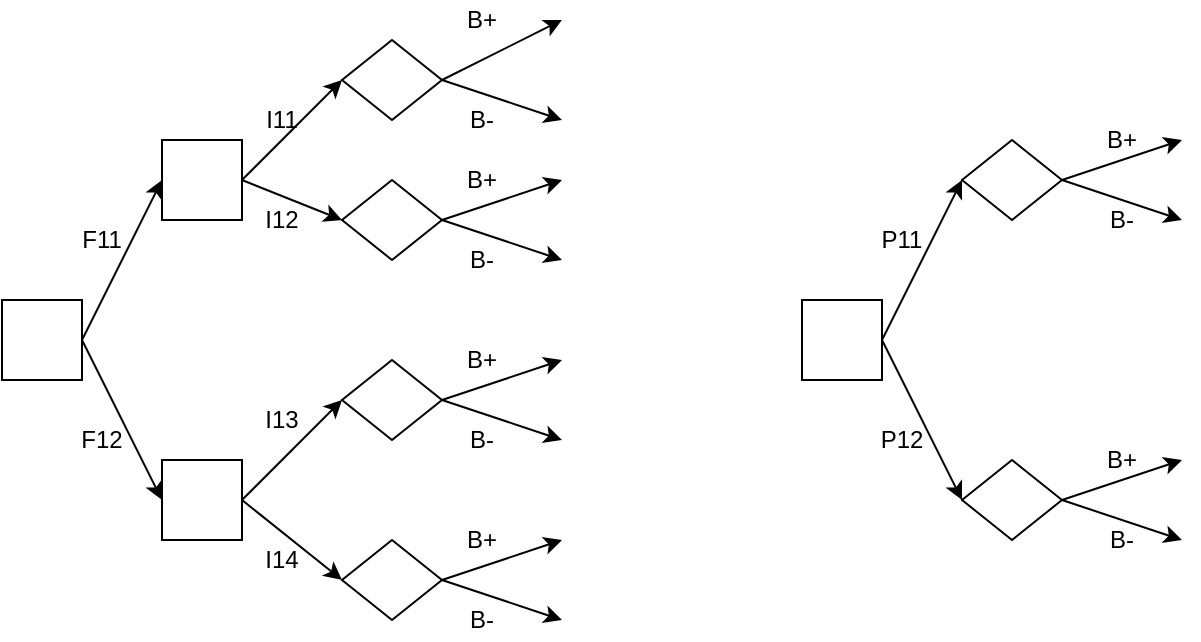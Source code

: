 <mxfile version="12.9.2" type="device"><diagram id="s60ROzqlDYYtyf3KVWeE" name="Page-1"><mxGraphModel dx="1422" dy="794" grid="1" gridSize="10" guides="1" tooltips="1" connect="1" arrows="1" fold="1" page="1" pageScale="1" pageWidth="850" pageHeight="1100" math="0" shadow="0"><root><mxCell id="0"/><mxCell id="1" parent="0"/><mxCell id="SD8v-Cmt3OJsrg0RmHhP-1" value="" style="whiteSpace=wrap;html=1;aspect=fixed;" vertex="1" parent="1"><mxGeometry x="40" y="360" width="40" height="40" as="geometry"/></mxCell><mxCell id="SD8v-Cmt3OJsrg0RmHhP-2" value="" style="endArrow=classic;html=1;entryX=0;entryY=0.5;entryDx=0;entryDy=0;" edge="1" parent="1" target="SD8v-Cmt3OJsrg0RmHhP-5"><mxGeometry width="50" height="50" relative="1" as="geometry"><mxPoint x="80" y="380" as="sourcePoint"/><mxPoint x="110" y="350" as="targetPoint"/></mxGeometry></mxCell><mxCell id="SD8v-Cmt3OJsrg0RmHhP-3" value="" style="endArrow=classic;html=1;exitX=1;exitY=0.5;exitDx=0;exitDy=0;entryX=0;entryY=0.5;entryDx=0;entryDy=0;" edge="1" parent="1" source="SD8v-Cmt3OJsrg0RmHhP-1" target="SD8v-Cmt3OJsrg0RmHhP-4"><mxGeometry width="50" height="50" relative="1" as="geometry"><mxPoint x="160" y="450" as="sourcePoint"/><mxPoint x="120" y="450" as="targetPoint"/></mxGeometry></mxCell><mxCell id="SD8v-Cmt3OJsrg0RmHhP-4" value="" style="whiteSpace=wrap;html=1;aspect=fixed;" vertex="1" parent="1"><mxGeometry x="120" y="440" width="40" height="40" as="geometry"/></mxCell><mxCell id="SD8v-Cmt3OJsrg0RmHhP-5" value="" style="whiteSpace=wrap;html=1;aspect=fixed;" vertex="1" parent="1"><mxGeometry x="120" y="280" width="40" height="40" as="geometry"/></mxCell><mxCell id="SD8v-Cmt3OJsrg0RmHhP-9" value="" style="endArrow=classic;html=1;" edge="1" parent="1"><mxGeometry width="50" height="50" relative="1" as="geometry"><mxPoint x="160" y="300" as="sourcePoint"/><mxPoint x="210" y="250" as="targetPoint"/></mxGeometry></mxCell><mxCell id="SD8v-Cmt3OJsrg0RmHhP-10" value="" style="endArrow=classic;html=1;" edge="1" parent="1"><mxGeometry width="50" height="50" relative="1" as="geometry"><mxPoint x="160" y="300" as="sourcePoint"/><mxPoint x="210" y="320" as="targetPoint"/></mxGeometry></mxCell><mxCell id="SD8v-Cmt3OJsrg0RmHhP-11" value="" style="endArrow=classic;html=1;" edge="1" parent="1"><mxGeometry width="50" height="50" relative="1" as="geometry"><mxPoint x="160" y="460" as="sourcePoint"/><mxPoint x="210" y="410" as="targetPoint"/></mxGeometry></mxCell><mxCell id="SD8v-Cmt3OJsrg0RmHhP-12" value="" style="endArrow=classic;html=1;exitX=1;exitY=0.5;exitDx=0;exitDy=0;" edge="1" parent="1" source="SD8v-Cmt3OJsrg0RmHhP-4"><mxGeometry width="50" height="50" relative="1" as="geometry"><mxPoint x="170" y="470" as="sourcePoint"/><mxPoint x="210" y="500" as="targetPoint"/></mxGeometry></mxCell><mxCell id="SD8v-Cmt3OJsrg0RmHhP-13" value="" style="rhombus;whiteSpace=wrap;html=1;" vertex="1" parent="1"><mxGeometry x="210" y="230" width="50" height="40" as="geometry"/></mxCell><mxCell id="SD8v-Cmt3OJsrg0RmHhP-14" value="" style="rhombus;whiteSpace=wrap;html=1;" vertex="1" parent="1"><mxGeometry x="210" y="300" width="50" height="40" as="geometry"/></mxCell><mxCell id="SD8v-Cmt3OJsrg0RmHhP-15" value="" style="rhombus;whiteSpace=wrap;html=1;" vertex="1" parent="1"><mxGeometry x="210" y="390" width="50" height="40" as="geometry"/></mxCell><mxCell id="SD8v-Cmt3OJsrg0RmHhP-16" value="" style="rhombus;whiteSpace=wrap;html=1;" vertex="1" parent="1"><mxGeometry x="210" y="480" width="50" height="40" as="geometry"/></mxCell><mxCell id="SD8v-Cmt3OJsrg0RmHhP-17" value="" style="whiteSpace=wrap;html=1;aspect=fixed;" vertex="1" parent="1"><mxGeometry x="440" y="360" width="40" height="40" as="geometry"/></mxCell><mxCell id="SD8v-Cmt3OJsrg0RmHhP-18" value="" style="endArrow=classic;html=1;entryX=0;entryY=0.5;entryDx=0;entryDy=0;" edge="1" parent="1"><mxGeometry width="50" height="50" relative="1" as="geometry"><mxPoint x="480" y="380" as="sourcePoint"/><mxPoint x="520" y="300" as="targetPoint"/></mxGeometry></mxCell><mxCell id="SD8v-Cmt3OJsrg0RmHhP-19" value="" style="endArrow=classic;html=1;exitX=1;exitY=0.5;exitDx=0;exitDy=0;entryX=0;entryY=0.5;entryDx=0;entryDy=0;" edge="1" parent="1" source="SD8v-Cmt3OJsrg0RmHhP-17"><mxGeometry width="50" height="50" relative="1" as="geometry"><mxPoint x="560" y="450" as="sourcePoint"/><mxPoint x="520" y="460" as="targetPoint"/></mxGeometry></mxCell><mxCell id="SD8v-Cmt3OJsrg0RmHhP-25" value="" style="rhombus;whiteSpace=wrap;html=1;" vertex="1" parent="1"><mxGeometry x="520" y="280" width="50" height="40" as="geometry"/></mxCell><mxCell id="SD8v-Cmt3OJsrg0RmHhP-26" value="" style="rhombus;whiteSpace=wrap;html=1;" vertex="1" parent="1"><mxGeometry x="520" y="440" width="50" height="40" as="geometry"/></mxCell><mxCell id="SD8v-Cmt3OJsrg0RmHhP-28" value="" style="endArrow=classic;html=1;" edge="1" parent="1"><mxGeometry width="50" height="50" relative="1" as="geometry"><mxPoint x="260" y="250" as="sourcePoint"/><mxPoint x="320" y="220" as="targetPoint"/></mxGeometry></mxCell><mxCell id="SD8v-Cmt3OJsrg0RmHhP-29" value="" style="endArrow=classic;html=1;exitX=1;exitY=0.5;exitDx=0;exitDy=0;" edge="1" parent="1" source="SD8v-Cmt3OJsrg0RmHhP-13"><mxGeometry width="50" height="50" relative="1" as="geometry"><mxPoint x="270" y="260" as="sourcePoint"/><mxPoint x="320" y="270" as="targetPoint"/></mxGeometry></mxCell><mxCell id="SD8v-Cmt3OJsrg0RmHhP-30" value="" style="endArrow=classic;html=1;exitX=1;exitY=0.5;exitDx=0;exitDy=0;" edge="1" parent="1" source="SD8v-Cmt3OJsrg0RmHhP-14"><mxGeometry width="50" height="50" relative="1" as="geometry"><mxPoint x="270" y="260" as="sourcePoint"/><mxPoint x="320" y="300" as="targetPoint"/></mxGeometry></mxCell><mxCell id="SD8v-Cmt3OJsrg0RmHhP-31" value="" style="endArrow=classic;html=1;" edge="1" parent="1"><mxGeometry width="50" height="50" relative="1" as="geometry"><mxPoint x="260" y="320" as="sourcePoint"/><mxPoint x="320" y="340" as="targetPoint"/></mxGeometry></mxCell><mxCell id="SD8v-Cmt3OJsrg0RmHhP-32" value="" style="endArrow=classic;html=1;exitX=1;exitY=0.5;exitDx=0;exitDy=0;" edge="1" parent="1"><mxGeometry width="50" height="50" relative="1" as="geometry"><mxPoint x="260" y="410" as="sourcePoint"/><mxPoint x="320" y="390" as="targetPoint"/></mxGeometry></mxCell><mxCell id="SD8v-Cmt3OJsrg0RmHhP-33" value="" style="endArrow=classic;html=1;" edge="1" parent="1"><mxGeometry width="50" height="50" relative="1" as="geometry"><mxPoint x="260" y="410" as="sourcePoint"/><mxPoint x="320" y="430" as="targetPoint"/></mxGeometry></mxCell><mxCell id="SD8v-Cmt3OJsrg0RmHhP-34" value="" style="endArrow=classic;html=1;exitX=1;exitY=0.5;exitDx=0;exitDy=0;" edge="1" parent="1"><mxGeometry width="50" height="50" relative="1" as="geometry"><mxPoint x="260" y="500" as="sourcePoint"/><mxPoint x="320" y="480" as="targetPoint"/></mxGeometry></mxCell><mxCell id="SD8v-Cmt3OJsrg0RmHhP-35" value="" style="endArrow=classic;html=1;" edge="1" parent="1"><mxGeometry width="50" height="50" relative="1" as="geometry"><mxPoint x="260" y="500" as="sourcePoint"/><mxPoint x="320" y="520" as="targetPoint"/></mxGeometry></mxCell><mxCell id="SD8v-Cmt3OJsrg0RmHhP-36" value="" style="endArrow=classic;html=1;exitX=1;exitY=0.5;exitDx=0;exitDy=0;" edge="1" parent="1"><mxGeometry width="50" height="50" relative="1" as="geometry"><mxPoint x="570" y="300" as="sourcePoint"/><mxPoint x="630" y="280" as="targetPoint"/></mxGeometry></mxCell><mxCell id="SD8v-Cmt3OJsrg0RmHhP-37" value="" style="endArrow=classic;html=1;" edge="1" parent="1"><mxGeometry width="50" height="50" relative="1" as="geometry"><mxPoint x="570" y="300" as="sourcePoint"/><mxPoint x="630" y="320" as="targetPoint"/></mxGeometry></mxCell><mxCell id="SD8v-Cmt3OJsrg0RmHhP-38" value="" style="endArrow=classic;html=1;exitX=1;exitY=0.5;exitDx=0;exitDy=0;" edge="1" parent="1"><mxGeometry width="50" height="50" relative="1" as="geometry"><mxPoint x="570" y="460" as="sourcePoint"/><mxPoint x="630" y="440" as="targetPoint"/></mxGeometry></mxCell><mxCell id="SD8v-Cmt3OJsrg0RmHhP-39" value="" style="endArrow=classic;html=1;" edge="1" parent="1"><mxGeometry width="50" height="50" relative="1" as="geometry"><mxPoint x="570" y="460" as="sourcePoint"/><mxPoint x="630" y="480" as="targetPoint"/></mxGeometry></mxCell><mxCell id="SD8v-Cmt3OJsrg0RmHhP-43" value="F11" style="text;html=1;strokeColor=none;fillColor=none;align=center;verticalAlign=middle;whiteSpace=wrap;rounded=0;" vertex="1" parent="1"><mxGeometry x="80" y="320" width="20" height="20" as="geometry"/></mxCell><mxCell id="SD8v-Cmt3OJsrg0RmHhP-44" value="F12" style="text;html=1;strokeColor=none;fillColor=none;align=center;verticalAlign=middle;whiteSpace=wrap;rounded=0;" vertex="1" parent="1"><mxGeometry x="80" y="420" width="20" height="20" as="geometry"/></mxCell><mxCell id="SD8v-Cmt3OJsrg0RmHhP-45" value="I11" style="text;html=1;strokeColor=none;fillColor=none;align=center;verticalAlign=middle;whiteSpace=wrap;rounded=0;" vertex="1" parent="1"><mxGeometry x="170" y="260" width="20" height="20" as="geometry"/></mxCell><mxCell id="SD8v-Cmt3OJsrg0RmHhP-47" value="I12" style="text;html=1;strokeColor=none;fillColor=none;align=center;verticalAlign=middle;whiteSpace=wrap;rounded=0;" vertex="1" parent="1"><mxGeometry x="170" y="310" width="20" height="20" as="geometry"/></mxCell><mxCell id="SD8v-Cmt3OJsrg0RmHhP-49" value="I13" style="text;html=1;strokeColor=none;fillColor=none;align=center;verticalAlign=middle;whiteSpace=wrap;rounded=0;" vertex="1" parent="1"><mxGeometry x="170" y="410" width="20" height="20" as="geometry"/></mxCell><mxCell id="SD8v-Cmt3OJsrg0RmHhP-50" value="I14" style="text;html=1;strokeColor=none;fillColor=none;align=center;verticalAlign=middle;whiteSpace=wrap;rounded=0;" vertex="1" parent="1"><mxGeometry x="170" y="480" width="20" height="20" as="geometry"/></mxCell><mxCell id="SD8v-Cmt3OJsrg0RmHhP-51" value="B+" style="text;html=1;strokeColor=none;fillColor=none;align=center;verticalAlign=middle;whiteSpace=wrap;rounded=0;" vertex="1" parent="1"><mxGeometry x="270" y="210" width="20" height="20" as="geometry"/></mxCell><mxCell id="SD8v-Cmt3OJsrg0RmHhP-52" value="B-" style="text;html=1;strokeColor=none;fillColor=none;align=center;verticalAlign=middle;whiteSpace=wrap;rounded=0;" vertex="1" parent="1"><mxGeometry x="270" y="260" width="20" height="20" as="geometry"/></mxCell><mxCell id="SD8v-Cmt3OJsrg0RmHhP-53" value="B+" style="text;html=1;strokeColor=none;fillColor=none;align=center;verticalAlign=middle;whiteSpace=wrap;rounded=0;" vertex="1" parent="1"><mxGeometry x="270" y="380" width="20" height="20" as="geometry"/></mxCell><mxCell id="SD8v-Cmt3OJsrg0RmHhP-54" value="B+" style="text;html=1;strokeColor=none;fillColor=none;align=center;verticalAlign=middle;whiteSpace=wrap;rounded=0;" vertex="1" parent="1"><mxGeometry x="270" y="470" width="20" height="20" as="geometry"/></mxCell><mxCell id="SD8v-Cmt3OJsrg0RmHhP-55" value="B+" style="text;html=1;strokeColor=none;fillColor=none;align=center;verticalAlign=middle;whiteSpace=wrap;rounded=0;" vertex="1" parent="1"><mxGeometry x="270" y="290" width="20" height="20" as="geometry"/></mxCell><mxCell id="SD8v-Cmt3OJsrg0RmHhP-56" value="B-" style="text;html=1;strokeColor=none;fillColor=none;align=center;verticalAlign=middle;whiteSpace=wrap;rounded=0;" vertex="1" parent="1"><mxGeometry x="270" y="510" width="20" height="20" as="geometry"/></mxCell><mxCell id="SD8v-Cmt3OJsrg0RmHhP-57" value="B-" style="text;html=1;strokeColor=none;fillColor=none;align=center;verticalAlign=middle;whiteSpace=wrap;rounded=0;" vertex="1" parent="1"><mxGeometry x="270" y="330" width="20" height="20" as="geometry"/></mxCell><mxCell id="SD8v-Cmt3OJsrg0RmHhP-58" value="B-" style="text;html=1;strokeColor=none;fillColor=none;align=center;verticalAlign=middle;whiteSpace=wrap;rounded=0;" vertex="1" parent="1"><mxGeometry x="270" y="420" width="20" height="20" as="geometry"/></mxCell><mxCell id="SD8v-Cmt3OJsrg0RmHhP-59" value="B+" style="text;html=1;strokeColor=none;fillColor=none;align=center;verticalAlign=middle;whiteSpace=wrap;rounded=0;" vertex="1" parent="1"><mxGeometry x="590" y="270" width="20" height="20" as="geometry"/></mxCell><mxCell id="SD8v-Cmt3OJsrg0RmHhP-60" value="B+" style="text;html=1;strokeColor=none;fillColor=none;align=center;verticalAlign=middle;whiteSpace=wrap;rounded=0;" vertex="1" parent="1"><mxGeometry x="590" y="430" width="20" height="20" as="geometry"/></mxCell><mxCell id="SD8v-Cmt3OJsrg0RmHhP-61" value="B-" style="text;html=1;strokeColor=none;fillColor=none;align=center;verticalAlign=middle;whiteSpace=wrap;rounded=0;" vertex="1" parent="1"><mxGeometry x="590" y="310" width="20" height="20" as="geometry"/></mxCell><mxCell id="SD8v-Cmt3OJsrg0RmHhP-62" value="B-" style="text;html=1;strokeColor=none;fillColor=none;align=center;verticalAlign=middle;whiteSpace=wrap;rounded=0;" vertex="1" parent="1"><mxGeometry x="590" y="470" width="20" height="20" as="geometry"/></mxCell><mxCell id="SD8v-Cmt3OJsrg0RmHhP-63" value="P11" style="text;html=1;strokeColor=none;fillColor=none;align=center;verticalAlign=middle;whiteSpace=wrap;rounded=0;" vertex="1" parent="1"><mxGeometry x="480" y="320" width="20" height="20" as="geometry"/></mxCell><mxCell id="SD8v-Cmt3OJsrg0RmHhP-64" value="P12" style="text;html=1;strokeColor=none;fillColor=none;align=center;verticalAlign=middle;whiteSpace=wrap;rounded=0;" vertex="1" parent="1"><mxGeometry x="480" y="420" width="20" height="20" as="geometry"/></mxCell></root></mxGraphModel></diagram></mxfile>